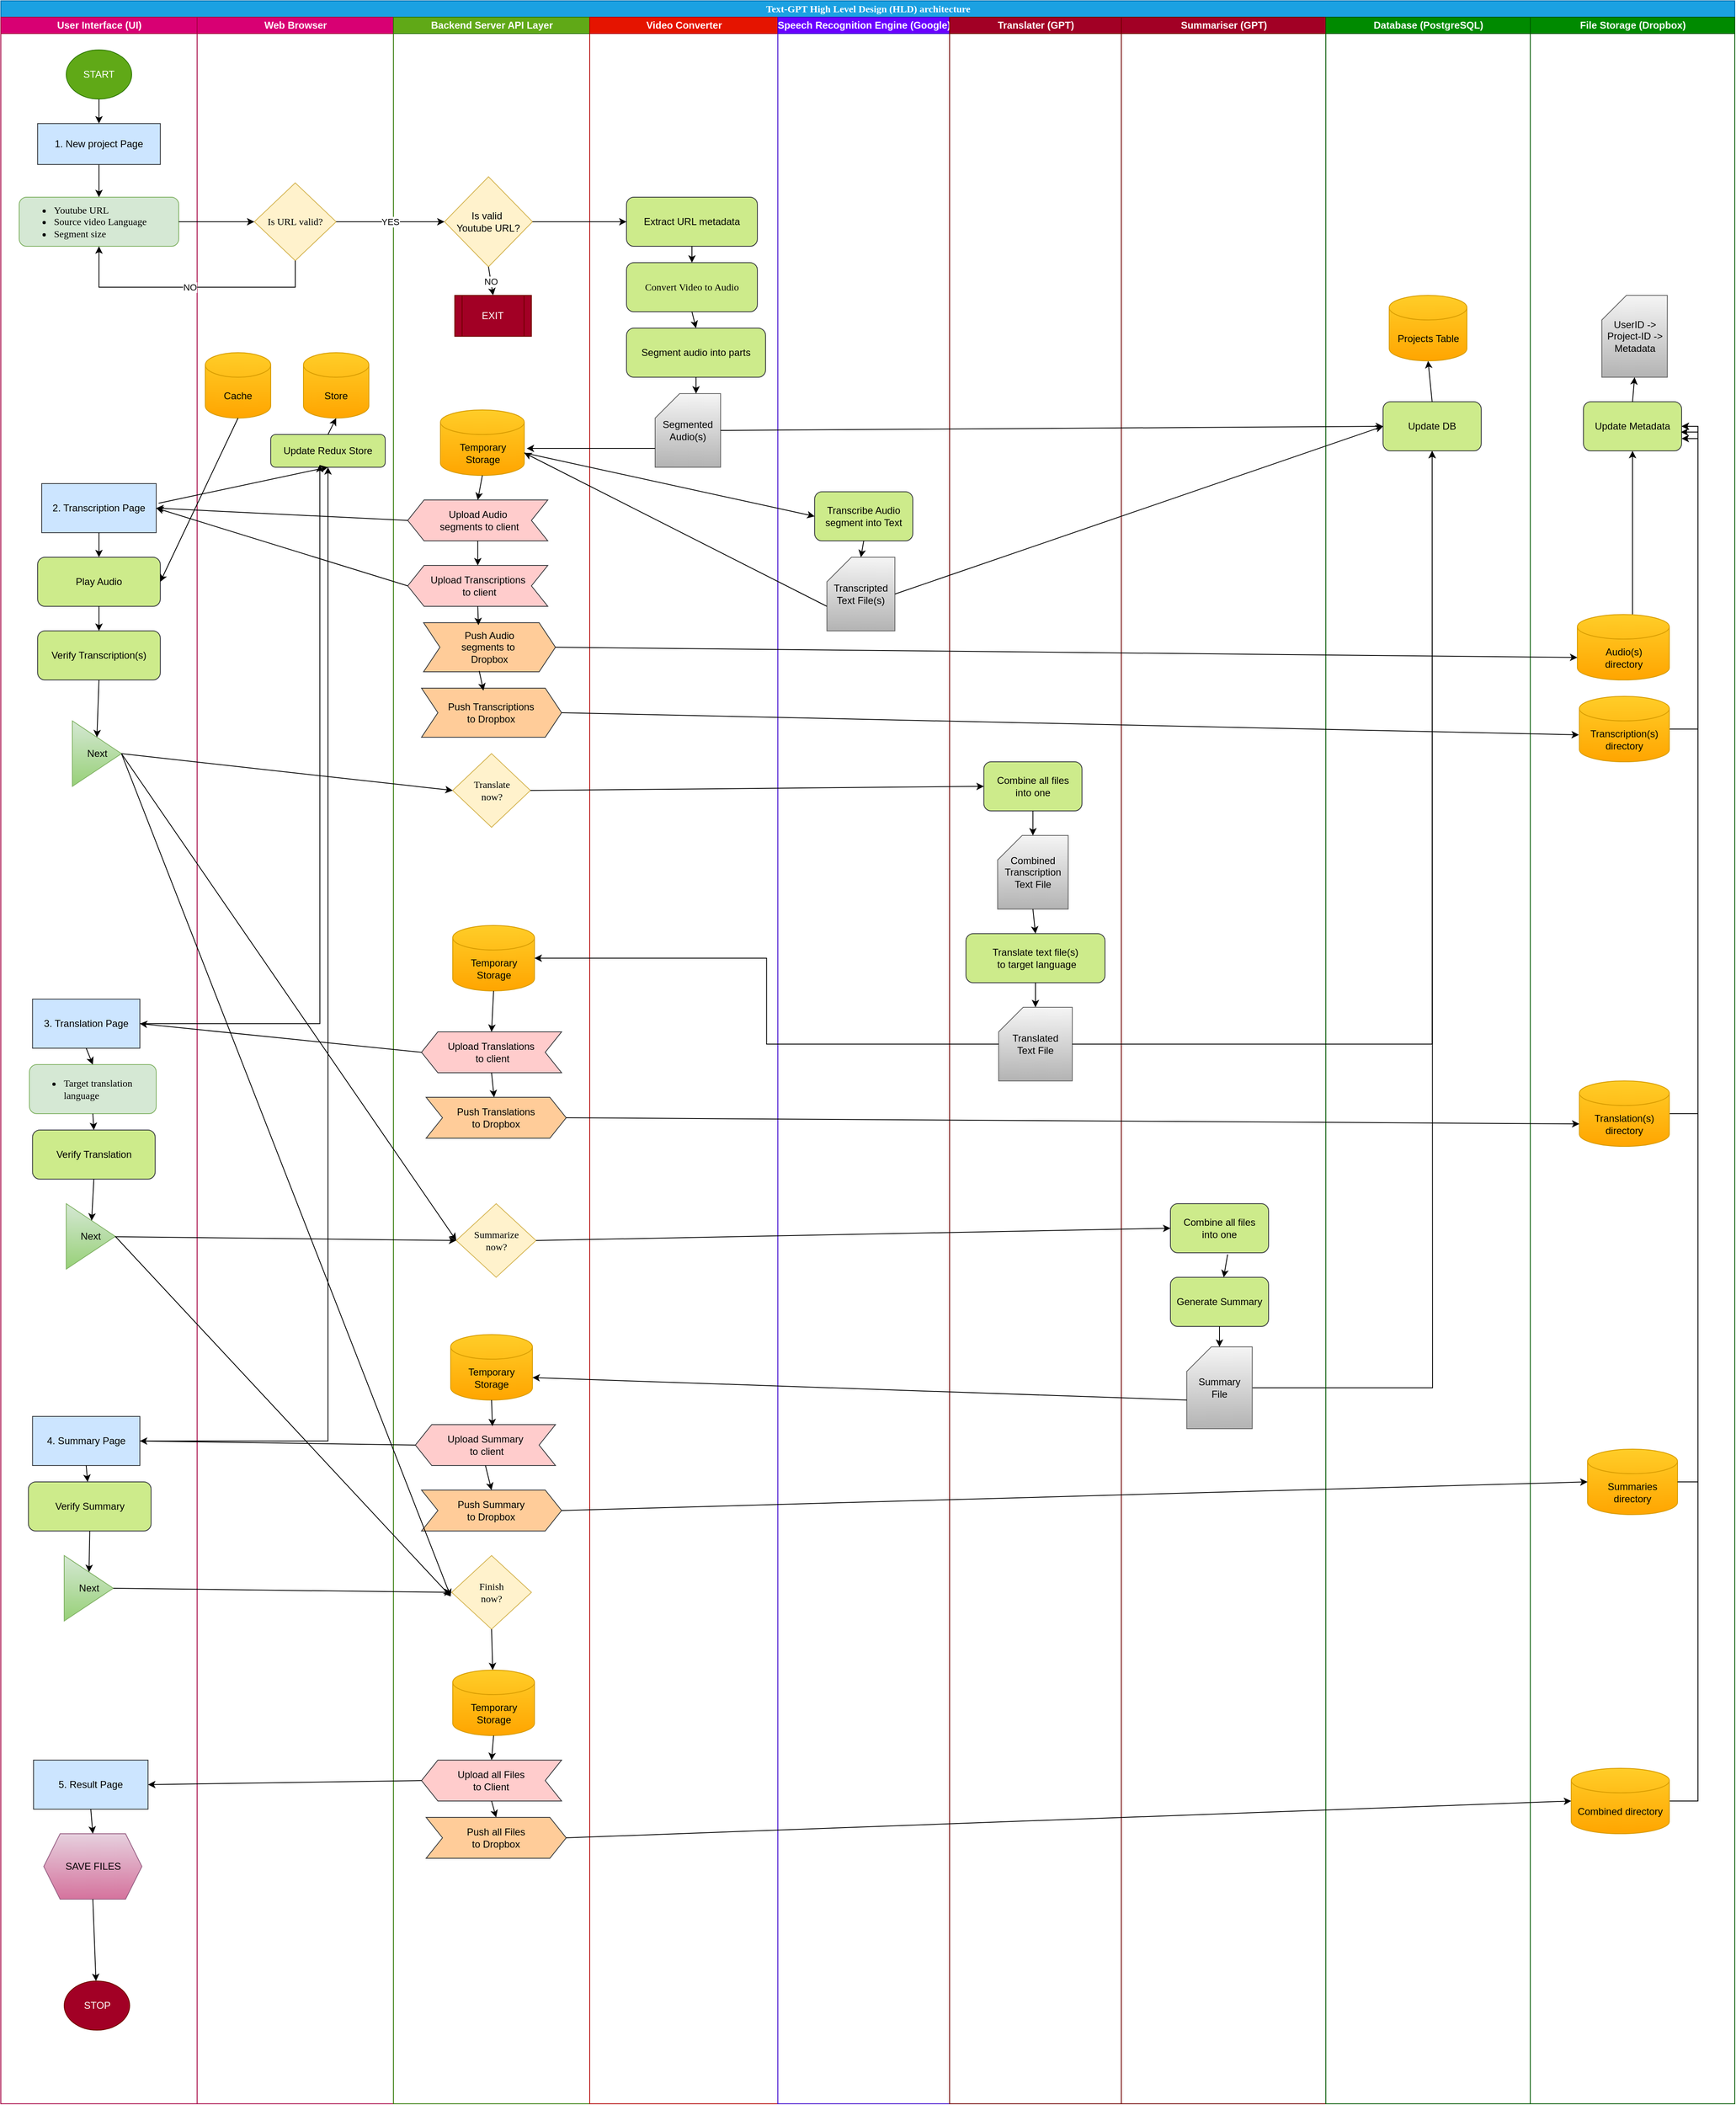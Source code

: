 <mxfile locked="true" version="24.7.13">
  <diagram name="Page-1" id="74e2e168-ea6b-b213-b513-2b3c1d86103e">
    <mxGraphModel dx="1426" dy="827" grid="1" gridSize="10" guides="1" tooltips="1" connect="1" arrows="1" fold="1" page="1" pageScale="1" pageWidth="1100" pageHeight="850" background="none" math="0" shadow="0">
      <root>
        <mxCell id="0" />
        <mxCell id="1" parent="0" />
        <mxCell id="77e6c97f196da883-1" value="&lt;font style=&quot;font-size: 12px;&quot;&gt;Text-GPT High Level Design (HLD) architecture&lt;/font&gt;" style="swimlane;html=1;childLayout=stackLayout;startSize=20;rounded=0;shadow=0;labelBackgroundColor=none;strokeWidth=1;fontFamily=Verdana;fontSize=8;align=center;fillColor=#1ba1e2;strokeColor=#006EAF;fontColor=#ffffff;" parent="1" vertex="1">
          <mxGeometry x="80" y="30" width="2120" height="2570" as="geometry" />
        </mxCell>
        <mxCell id="77e6c97f196da883-2" value="User Interface (UI)" style="swimlane;html=1;startSize=20;horizontal=1;fillColor=#d80073;strokeColor=#A50040;fontColor=#ffffff;" parent="77e6c97f196da883-1" vertex="1">
          <mxGeometry y="20" width="240" height="2550" as="geometry" />
        </mxCell>
        <mxCell id="77e6c97f196da883-8" value="&lt;span style=&quot;font-size: 12px;&quot;&gt;&lt;ul&gt;&lt;li&gt;Youtube URL&lt;br&gt;&lt;/li&gt;&lt;li&gt;Source video Language&lt;br&gt;&lt;/li&gt;&lt;li&gt;Segment size&lt;br&gt;&lt;/li&gt;&lt;/ul&gt;&lt;/span&gt;" style="rounded=1;whiteSpace=wrap;html=1;shadow=0;labelBackgroundColor=none;strokeWidth=1;fontFamily=Verdana;fontSize=14;align=left;fillColor=#d5e8d4;strokeColor=#82b366;" parent="77e6c97f196da883-2" vertex="1">
          <mxGeometry x="22.5" y="220" width="195" height="60" as="geometry" />
        </mxCell>
        <mxCell id="au-5CJNhv95WWCOJURfa-34" style="edgeStyle=orthogonalEdgeStyle;rounded=0;orthogonalLoop=1;jettySize=auto;html=1;entryX=0.5;entryY=0;entryDx=0;entryDy=0;" edge="1" parent="77e6c97f196da883-2" source="6zJ1nxUpefK5X0n5hMDf-39" target="6zJ1nxUpefK5X0n5hMDf-42">
          <mxGeometry relative="1" as="geometry" />
        </mxCell>
        <mxCell id="6zJ1nxUpefK5X0n5hMDf-39" value="START" style="ellipse;whiteSpace=wrap;html=1;fillColor=#60a917;strokeColor=#2D7600;fontColor=#ffffff;" parent="77e6c97f196da883-2" vertex="1">
          <mxGeometry x="80" y="40" width="80" height="60" as="geometry" />
        </mxCell>
        <mxCell id="au-5CJNhv95WWCOJURfa-35" style="edgeStyle=orthogonalEdgeStyle;rounded=0;orthogonalLoop=1;jettySize=auto;html=1;entryX=0.5;entryY=0;entryDx=0;entryDy=0;" edge="1" parent="77e6c97f196da883-2" source="6zJ1nxUpefK5X0n5hMDf-42" target="77e6c97f196da883-8">
          <mxGeometry relative="1" as="geometry" />
        </mxCell>
        <mxCell id="6zJ1nxUpefK5X0n5hMDf-42" value="1. New project Page" style="rounded=0;whiteSpace=wrap;html=1;fillColor=#cce5ff;strokeColor=#36393d;" parent="77e6c97f196da883-2" vertex="1">
          <mxGeometry x="45" y="130" width="150" height="50" as="geometry" />
        </mxCell>
        <mxCell id="6zJ1nxUpefK5X0n5hMDf-53" value="2. Transcription Page" style="rounded=0;whiteSpace=wrap;html=1;fillColor=#cce5ff;strokeColor=#36393d;" parent="77e6c97f196da883-2" vertex="1">
          <mxGeometry x="50" y="570" width="140" height="60" as="geometry" />
        </mxCell>
        <mxCell id="6zJ1nxUpefK5X0n5hMDf-54" value="Verify Transcription(s)" style="rounded=1;whiteSpace=wrap;html=1;fillColor=#cdeb8b;strokeColor=#36393d;" parent="77e6c97f196da883-2" vertex="1">
          <mxGeometry x="45" y="750" width="150" height="60" as="geometry" />
        </mxCell>
        <mxCell id="6zJ1nxUpefK5X0n5hMDf-55" value="Play Audio" style="rounded=1;whiteSpace=wrap;html=1;fillColor=#cdeb8b;strokeColor=#36393d;" parent="77e6c97f196da883-2" vertex="1">
          <mxGeometry x="45" y="660" width="150" height="60" as="geometry" />
        </mxCell>
        <mxCell id="6zJ1nxUpefK5X0n5hMDf-56" value="3. Translation Page" style="rounded=0;whiteSpace=wrap;html=1;fillColor=#cce5ff;strokeColor=#36393d;" parent="77e6c97f196da883-2" vertex="1">
          <mxGeometry x="38.75" y="1200" width="131.25" height="60" as="geometry" />
        </mxCell>
        <mxCell id="6zJ1nxUpefK5X0n5hMDf-60" value="&lt;span style=&quot;font-size: 12px;&quot;&gt;&lt;ul&gt;&lt;li&gt;Target translation language&lt;/li&gt;&lt;/ul&gt;&lt;/span&gt;" style="rounded=1;whiteSpace=wrap;html=1;shadow=0;labelBackgroundColor=none;strokeWidth=1;fontFamily=Verdana;fontSize=14;align=left;fillColor=#d5e8d4;strokeColor=#82b366;" parent="77e6c97f196da883-2" vertex="1">
          <mxGeometry x="35" y="1280" width="155" height="60" as="geometry" />
        </mxCell>
        <mxCell id="6zJ1nxUpefK5X0n5hMDf-59" value="Verify Translation" style="rounded=1;whiteSpace=wrap;html=1;fillColor=#cdeb8b;strokeColor=#36393d;" parent="77e6c97f196da883-2" vertex="1">
          <mxGeometry x="38.75" y="1360" width="150" height="60" as="geometry" />
        </mxCell>
        <mxCell id="6zJ1nxUpefK5X0n5hMDf-63" value="4. Summary Page" style="rounded=0;whiteSpace=wrap;html=1;fillColor=#cce5ff;strokeColor=#36393d;" parent="77e6c97f196da883-2" vertex="1">
          <mxGeometry x="38.75" y="1710" width="131.25" height="60" as="geometry" />
        </mxCell>
        <mxCell id="6zJ1nxUpefK5X0n5hMDf-64" value="Verify Summary" style="rounded=1;whiteSpace=wrap;html=1;fillColor=#cdeb8b;strokeColor=#36393d;" parent="77e6c97f196da883-2" vertex="1">
          <mxGeometry x="33.75" y="1790" width="150" height="60" as="geometry" />
        </mxCell>
        <mxCell id="6zJ1nxUpefK5X0n5hMDf-66" value="5. Result Page" style="rounded=0;whiteSpace=wrap;html=1;fillColor=#cce5ff;strokeColor=#36393d;" parent="77e6c97f196da883-2" vertex="1">
          <mxGeometry x="40" y="2130" width="140" height="60" as="geometry" />
        </mxCell>
        <mxCell id="6zJ1nxUpefK5X0n5hMDf-68" value="STOP" style="ellipse;whiteSpace=wrap;html=1;fillColor=#a20025;strokeColor=#6F0000;fontColor=#ffffff;" parent="77e6c97f196da883-2" vertex="1">
          <mxGeometry x="77.5" y="2400" width="80" height="60" as="geometry" />
        </mxCell>
        <mxCell id="au-5CJNhv95WWCOJURfa-1" value="Next" style="triangle;whiteSpace=wrap;html=1;fillColor=#d5e8d4;gradientColor=#97d077;strokeColor=#82b366;" vertex="1" parent="77e6c97f196da883-2">
          <mxGeometry x="87.5" y="860" width="60" height="80" as="geometry" />
        </mxCell>
        <mxCell id="au-5CJNhv95WWCOJURfa-3" value="Next" style="triangle;whiteSpace=wrap;html=1;fillColor=#d5e8d4;gradientColor=#97d077;strokeColor=#82b366;" vertex="1" parent="77e6c97f196da883-2">
          <mxGeometry x="80" y="1450" width="60" height="80" as="geometry" />
        </mxCell>
        <mxCell id="au-5CJNhv95WWCOJURfa-29" value="SAVE FILES" style="shape=hexagon;perimeter=hexagonPerimeter2;whiteSpace=wrap;html=1;fixedSize=1;fillColor=#e6d0de;gradientColor=#d5739d;strokeColor=#996185;" vertex="1" parent="77e6c97f196da883-2">
          <mxGeometry x="52.5" y="2220" width="120" height="80" as="geometry" />
        </mxCell>
        <mxCell id="au-5CJNhv95WWCOJURfa-60" value="" style="endArrow=classic;html=1;rounded=0;exitX=0.5;exitY=1;exitDx=0;exitDy=0;entryX=0.5;entryY=0;entryDx=0;entryDy=0;" edge="1" parent="77e6c97f196da883-2" source="6zJ1nxUpefK5X0n5hMDf-53" target="6zJ1nxUpefK5X0n5hMDf-55">
          <mxGeometry width="50" height="50" relative="1" as="geometry">
            <mxPoint x="630" y="910" as="sourcePoint" />
            <mxPoint x="680" y="860" as="targetPoint" />
          </mxGeometry>
        </mxCell>
        <mxCell id="au-5CJNhv95WWCOJURfa-61" value="" style="endArrow=classic;html=1;rounded=0;exitX=0.5;exitY=1;exitDx=0;exitDy=0;entryX=0.5;entryY=0;entryDx=0;entryDy=0;" edge="1" parent="77e6c97f196da883-2" source="6zJ1nxUpefK5X0n5hMDf-55" target="6zJ1nxUpefK5X0n5hMDf-54">
          <mxGeometry width="50" height="50" relative="1" as="geometry">
            <mxPoint x="630" y="910" as="sourcePoint" />
            <mxPoint x="680" y="860" as="targetPoint" />
          </mxGeometry>
        </mxCell>
        <mxCell id="au-5CJNhv95WWCOJURfa-62" value="" style="endArrow=classic;html=1;rounded=0;exitX=0.5;exitY=1;exitDx=0;exitDy=0;entryX=0.5;entryY=0;entryDx=0;entryDy=0;" edge="1" parent="77e6c97f196da883-2" source="6zJ1nxUpefK5X0n5hMDf-54" target="au-5CJNhv95WWCOJURfa-1">
          <mxGeometry width="50" height="50" relative="1" as="geometry">
            <mxPoint x="630" y="910" as="sourcePoint" />
            <mxPoint x="680" y="860" as="targetPoint" />
          </mxGeometry>
        </mxCell>
        <mxCell id="au-5CJNhv95WWCOJURfa-82" value="" style="endArrow=classic;html=1;rounded=0;exitX=0.5;exitY=1;exitDx=0;exitDy=0;entryX=0.5;entryY=0;entryDx=0;entryDy=0;" edge="1" parent="77e6c97f196da883-2" source="6zJ1nxUpefK5X0n5hMDf-56" target="6zJ1nxUpefK5X0n5hMDf-60">
          <mxGeometry width="50" height="50" relative="1" as="geometry">
            <mxPoint x="590" y="1430" as="sourcePoint" />
            <mxPoint x="640" y="1380" as="targetPoint" />
          </mxGeometry>
        </mxCell>
        <mxCell id="au-5CJNhv95WWCOJURfa-83" value="" style="endArrow=classic;html=1;rounded=0;exitX=0.5;exitY=1;exitDx=0;exitDy=0;entryX=0.5;entryY=0;entryDx=0;entryDy=0;" edge="1" parent="77e6c97f196da883-2" source="6zJ1nxUpefK5X0n5hMDf-60" target="6zJ1nxUpefK5X0n5hMDf-59">
          <mxGeometry width="50" height="50" relative="1" as="geometry">
            <mxPoint x="590" y="1430" as="sourcePoint" />
            <mxPoint x="640" y="1380" as="targetPoint" />
          </mxGeometry>
        </mxCell>
        <mxCell id="au-5CJNhv95WWCOJURfa-84" value="" style="endArrow=classic;html=1;rounded=0;exitX=0.5;exitY=1;exitDx=0;exitDy=0;" edge="1" parent="77e6c97f196da883-2" source="6zJ1nxUpefK5X0n5hMDf-59" target="au-5CJNhv95WWCOJURfa-3">
          <mxGeometry width="50" height="50" relative="1" as="geometry">
            <mxPoint x="590" y="1430" as="sourcePoint" />
            <mxPoint x="640" y="1380" as="targetPoint" />
          </mxGeometry>
        </mxCell>
        <mxCell id="au-5CJNhv95WWCOJURfa-95" value="" style="endArrow=classic;html=1;rounded=0;exitX=0.5;exitY=1;exitDx=0;exitDy=0;" edge="1" parent="77e6c97f196da883-2" source="6zJ1nxUpefK5X0n5hMDf-63" target="6zJ1nxUpefK5X0n5hMDf-64">
          <mxGeometry width="50" height="50" relative="1" as="geometry">
            <mxPoint x="710" y="1840" as="sourcePoint" />
            <mxPoint x="760" y="1790" as="targetPoint" />
          </mxGeometry>
        </mxCell>
        <mxCell id="au-5CJNhv95WWCOJURfa-98" value="Next" style="triangle;whiteSpace=wrap;html=1;fillColor=#d5e8d4;gradientColor=#97d077;strokeColor=#82b366;" vertex="1" parent="77e6c97f196da883-2">
          <mxGeometry x="77.5" y="1880" width="60" height="80" as="geometry" />
        </mxCell>
        <mxCell id="au-5CJNhv95WWCOJURfa-99" value="" style="endArrow=classic;html=1;rounded=0;exitX=0.5;exitY=1;exitDx=0;exitDy=0;" edge="1" parent="77e6c97f196da883-2" source="6zJ1nxUpefK5X0n5hMDf-64" target="au-5CJNhv95WWCOJURfa-98">
          <mxGeometry width="50" height="50" relative="1" as="geometry">
            <mxPoint x="710" y="1840" as="sourcePoint" />
            <mxPoint x="760" y="1790" as="targetPoint" />
          </mxGeometry>
        </mxCell>
        <mxCell id="au-5CJNhv95WWCOJURfa-105" value="" style="endArrow=classic;html=1;rounded=0;exitX=0.5;exitY=1;exitDx=0;exitDy=0;entryX=0.5;entryY=0;entryDx=0;entryDy=0;" edge="1" parent="77e6c97f196da883-2" source="6zJ1nxUpefK5X0n5hMDf-66" target="au-5CJNhv95WWCOJURfa-29">
          <mxGeometry width="50" height="50" relative="1" as="geometry">
            <mxPoint x="630" y="2150" as="sourcePoint" />
            <mxPoint x="680" y="2100" as="targetPoint" />
          </mxGeometry>
        </mxCell>
        <mxCell id="au-5CJNhv95WWCOJURfa-106" value="" style="endArrow=classic;html=1;rounded=0;exitX=0.5;exitY=1;exitDx=0;exitDy=0;" edge="1" parent="77e6c97f196da883-2" source="au-5CJNhv95WWCOJURfa-29" target="6zJ1nxUpefK5X0n5hMDf-68">
          <mxGeometry width="50" height="50" relative="1" as="geometry">
            <mxPoint x="630" y="2150" as="sourcePoint" />
            <mxPoint x="680" y="2100" as="targetPoint" />
          </mxGeometry>
        </mxCell>
        <mxCell id="6zJ1nxUpefK5X0n5hMDf-44" value="Web Browser" style="swimlane;html=1;startSize=20;horizontal=1;fillColor=#d80073;strokeColor=#A50040;fontColor=#ffffff;" parent="77e6c97f196da883-1" vertex="1">
          <mxGeometry x="240" y="20" width="240" height="2550" as="geometry" />
        </mxCell>
        <mxCell id="6zJ1nxUpefK5X0n5hMDf-50" value="Store" style="shape=cylinder3;whiteSpace=wrap;html=1;boundedLbl=1;backgroundOutline=1;size=15;fillColor=#ffcd28;gradientColor=#ffa500;strokeColor=#d79b00;" parent="6zJ1nxUpefK5X0n5hMDf-44" vertex="1">
          <mxGeometry x="130" y="410" width="80" height="80" as="geometry" />
        </mxCell>
        <mxCell id="6zJ1nxUpefK5X0n5hMDf-49" value="Cache" style="shape=cylinder3;whiteSpace=wrap;html=1;boundedLbl=1;backgroundOutline=1;size=15;fillColor=#ffcd28;gradientColor=#ffa500;strokeColor=#d79b00;" parent="6zJ1nxUpefK5X0n5hMDf-44" vertex="1">
          <mxGeometry x="10" y="410" width="80" height="80" as="geometry" />
        </mxCell>
        <mxCell id="6zJ1nxUpefK5X0n5hMDf-11" value="Is URL valid?" style="rhombus;whiteSpace=wrap;html=1;rounded=0;shadow=0;labelBackgroundColor=none;strokeWidth=1;fontFamily=Verdana;fontSize=12;align=center;fillColor=#fff2cc;strokeColor=#d6b656;" parent="6zJ1nxUpefK5X0n5hMDf-44" vertex="1">
          <mxGeometry x="70" y="202.5" width="100" height="95" as="geometry" />
        </mxCell>
        <mxCell id="au-5CJNhv95WWCOJURfa-20" value="Update Redux Store" style="rounded=1;whiteSpace=wrap;html=1;fillColor=#cdeb8b;strokeColor=#36393d;" vertex="1" parent="6zJ1nxUpefK5X0n5hMDf-44">
          <mxGeometry x="90" y="510" width="140" height="40" as="geometry" />
        </mxCell>
        <mxCell id="au-5CJNhv95WWCOJURfa-120" value="" style="endArrow=classic;html=1;rounded=0;exitX=0.5;exitY=0;exitDx=0;exitDy=0;entryX=0.5;entryY=1;entryDx=0;entryDy=0;entryPerimeter=0;" edge="1" parent="6zJ1nxUpefK5X0n5hMDf-44" source="au-5CJNhv95WWCOJURfa-20" target="6zJ1nxUpefK5X0n5hMDf-50">
          <mxGeometry width="50" height="50" relative="1" as="geometry">
            <mxPoint x="150" y="680" as="sourcePoint" />
            <mxPoint x="200" y="630" as="targetPoint" />
          </mxGeometry>
        </mxCell>
        <mxCell id="6zJ1nxUpefK5X0n5hMDf-61" value="Backend Server API Layer" style="swimlane;html=1;startSize=20;horizontal=1;fillColor=#60a917;strokeColor=#2D7600;fontColor=#ffffff;" parent="77e6c97f196da883-1" vertex="1">
          <mxGeometry x="480" y="20" width="240" height="2550" as="geometry" />
        </mxCell>
        <mxCell id="6zJ1nxUpefK5X0n5hMDf-23" value="Translate&lt;div&gt;now?&lt;/div&gt;" style="rhombus;whiteSpace=wrap;html=1;rounded=0;shadow=0;labelBackgroundColor=none;strokeWidth=1;fontFamily=Verdana;fontSize=12;align=center;fillColor=#fff2cc;strokeColor=#d6b656;" parent="6zJ1nxUpefK5X0n5hMDf-61" vertex="1">
          <mxGeometry x="72.5" y="900" width="95" height="90" as="geometry" />
        </mxCell>
        <mxCell id="6zJ1nxUpefK5X0n5hMDf-24" value="Summarize&lt;div&gt;now?&lt;/div&gt;" style="rhombus;whiteSpace=wrap;html=1;rounded=0;shadow=0;labelBackgroundColor=none;strokeWidth=1;fontFamily=Verdana;fontSize=12;align=center;fillColor=#fff2cc;strokeColor=#d6b656;" parent="6zJ1nxUpefK5X0n5hMDf-61" vertex="1">
          <mxGeometry x="76.88" y="1450" width="97.5" height="90" as="geometry" />
        </mxCell>
        <mxCell id="6zJ1nxUpefK5X0n5hMDf-25" value="Finish&lt;div&gt;now?&lt;/div&gt;" style="rhombus;whiteSpace=wrap;html=1;rounded=0;shadow=0;labelBackgroundColor=none;strokeWidth=1;fontFamily=Verdana;fontSize=12;align=center;fillColor=#fff2cc;strokeColor=#d6b656;" parent="6zJ1nxUpefK5X0n5hMDf-61" vertex="1">
          <mxGeometry x="71.25" y="1880" width="97.5" height="90" as="geometry" />
        </mxCell>
        <mxCell id="au-5CJNhv95WWCOJURfa-2" value="Upload Audio&lt;div&gt;&amp;nbsp;segments to client&lt;/div&gt;" style="shape=step;perimeter=stepPerimeter;whiteSpace=wrap;html=1;fixedSize=1;direction=west;fillColor=#ffcccc;strokeColor=#36393d;" vertex="1" parent="6zJ1nxUpefK5X0n5hMDf-61">
          <mxGeometry x="17.5" y="590" width="171.25" height="50" as="geometry" />
        </mxCell>
        <mxCell id="au-5CJNhv95WWCOJURfa-5" value="Upload Transcriptions&lt;div&gt;&amp;nbsp;to client&lt;/div&gt;" style="shape=step;perimeter=stepPerimeter;whiteSpace=wrap;html=1;fixedSize=1;direction=west;fillColor=#ffcccc;strokeColor=#36393d;" vertex="1" parent="6zJ1nxUpefK5X0n5hMDf-61">
          <mxGeometry x="17.5" y="670" width="171.25" height="50" as="geometry" />
        </mxCell>
        <mxCell id="au-5CJNhv95WWCOJURfa-6" value="Is valid&amp;nbsp;&lt;div&gt;Youtube URL?&lt;/div&gt;" style="rhombus;whiteSpace=wrap;html=1;fillColor=#fff2cc;strokeColor=#d6b656;" vertex="1" parent="6zJ1nxUpefK5X0n5hMDf-61">
          <mxGeometry x="62.49" y="195" width="107.51" height="110" as="geometry" />
        </mxCell>
        <mxCell id="au-5CJNhv95WWCOJURfa-7" value="Temporary&lt;div&gt;Storage&lt;/div&gt;" style="shape=cylinder3;whiteSpace=wrap;html=1;boundedLbl=1;backgroundOutline=1;size=15;fillColor=#ffcd28;gradientColor=#ffa500;strokeColor=#d79b00;" vertex="1" parent="6zJ1nxUpefK5X0n5hMDf-61">
          <mxGeometry x="57.5" y="480" width="102.5" height="80" as="geometry" />
        </mxCell>
        <mxCell id="au-5CJNhv95WWCOJURfa-9" value="Push Audio&lt;div&gt;segments to&amp;nbsp;&lt;/div&gt;&lt;div&gt;Dropbox&lt;/div&gt;" style="shape=step;perimeter=stepPerimeter;whiteSpace=wrap;html=1;fixedSize=1;fillColor=#ffcc99;strokeColor=#36393d;" vertex="1" parent="6zJ1nxUpefK5X0n5hMDf-61">
          <mxGeometry x="36.88" y="740" width="161.25" height="60" as="geometry" />
        </mxCell>
        <mxCell id="au-5CJNhv95WWCOJURfa-10" value="Push Transcriptions&lt;div&gt;to Dropbox&lt;/div&gt;" style="shape=step;perimeter=stepPerimeter;whiteSpace=wrap;html=1;fixedSize=1;fillColor=#ffcc99;strokeColor=#36393d;" vertex="1" parent="6zJ1nxUpefK5X0n5hMDf-61">
          <mxGeometry x="34.38" y="820" width="171.25" height="60" as="geometry" />
        </mxCell>
        <mxCell id="au-5CJNhv95WWCOJURfa-19" value="Temporary&lt;div&gt;Storage&lt;/div&gt;" style="shape=cylinder3;whiteSpace=wrap;html=1;boundedLbl=1;backgroundOutline=1;size=15;fillColor=#ffcd28;gradientColor=#ffa500;strokeColor=#d79b00;" vertex="1" parent="6zJ1nxUpefK5X0n5hMDf-61">
          <mxGeometry x="72.5" y="1110" width="99.99" height="80" as="geometry" />
        </mxCell>
        <mxCell id="au-5CJNhv95WWCOJURfa-21" value="Upload Translations&lt;div&gt;&amp;nbsp;to client&lt;/div&gt;" style="shape=step;perimeter=stepPerimeter;whiteSpace=wrap;html=1;fixedSize=1;direction=west;fillColor=#ffcccc;strokeColor=#36393d;" vertex="1" parent="6zJ1nxUpefK5X0n5hMDf-61">
          <mxGeometry x="34.37" y="1240" width="171.25" height="50" as="geometry" />
        </mxCell>
        <mxCell id="au-5CJNhv95WWCOJURfa-22" value="Push Translations&lt;div&gt;to Dropbox&lt;/div&gt;" style="shape=step;perimeter=stepPerimeter;whiteSpace=wrap;html=1;fixedSize=1;fillColor=#ffcc99;strokeColor=#36393d;" vertex="1" parent="6zJ1nxUpefK5X0n5hMDf-61">
          <mxGeometry x="40" y="1320" width="171.25" height="50" as="geometry" />
        </mxCell>
        <mxCell id="au-5CJNhv95WWCOJURfa-23" value="Upload Summary&lt;div&gt;&amp;nbsp;to client&lt;/div&gt;" style="shape=step;perimeter=stepPerimeter;whiteSpace=wrap;html=1;fixedSize=1;direction=west;fillColor=#ffcccc;strokeColor=#36393d;" vertex="1" parent="6zJ1nxUpefK5X0n5hMDf-61">
          <mxGeometry x="26.88" y="1720" width="171.25" height="50" as="geometry" />
        </mxCell>
        <mxCell id="au-5CJNhv95WWCOJURfa-24" value="Push Summary&lt;div&gt;to Dropbox&lt;/div&gt;" style="shape=step;perimeter=stepPerimeter;whiteSpace=wrap;html=1;fixedSize=1;fillColor=#ffcc99;strokeColor=#36393d;" vertex="1" parent="6zJ1nxUpefK5X0n5hMDf-61">
          <mxGeometry x="34.37" y="1800" width="171.25" height="50" as="geometry" />
        </mxCell>
        <mxCell id="au-5CJNhv95WWCOJURfa-25" value="Temporary&lt;div&gt;Storage&lt;/div&gt;" style="shape=cylinder3;whiteSpace=wrap;html=1;boundedLbl=1;backgroundOutline=1;size=15;fillColor=#ffcd28;gradientColor=#ffa500;strokeColor=#d79b00;" vertex="1" parent="6zJ1nxUpefK5X0n5hMDf-61">
          <mxGeometry x="70.01" y="1610" width="99.99" height="80" as="geometry" />
        </mxCell>
        <mxCell id="au-5CJNhv95WWCOJURfa-26" value="Temporary&lt;div&gt;Storage&lt;/div&gt;" style="shape=cylinder3;whiteSpace=wrap;html=1;boundedLbl=1;backgroundOutline=1;size=15;fillColor=#ffcd28;gradientColor=#ffa500;strokeColor=#d79b00;" vertex="1" parent="6zJ1nxUpefK5X0n5hMDf-61">
          <mxGeometry x="72.5" y="2020" width="99.99" height="80" as="geometry" />
        </mxCell>
        <mxCell id="au-5CJNhv95WWCOJURfa-27" value="Upload all Files&lt;div&gt;to Client&lt;/div&gt;" style="shape=step;perimeter=stepPerimeter;whiteSpace=wrap;html=1;fixedSize=1;direction=west;fillColor=#ffcccc;strokeColor=#36393d;" vertex="1" parent="6zJ1nxUpefK5X0n5hMDf-61">
          <mxGeometry x="34.37" y="2130" width="171.25" height="50" as="geometry" />
        </mxCell>
        <mxCell id="au-5CJNhv95WWCOJURfa-28" value="Push all Files&lt;div&gt;to Dropbox&lt;/div&gt;" style="shape=step;perimeter=stepPerimeter;whiteSpace=wrap;html=1;fixedSize=1;fillColor=#ffcc99;strokeColor=#36393d;" vertex="1" parent="6zJ1nxUpefK5X0n5hMDf-61">
          <mxGeometry x="40.01" y="2200" width="171.25" height="50" as="geometry" />
        </mxCell>
        <mxCell id="au-5CJNhv95WWCOJURfa-56" value="" style="endArrow=classic;html=1;rounded=0;entryX=0.5;entryY=1;entryDx=0;entryDy=0;exitX=0.5;exitY=1;exitDx=0;exitDy=0;exitPerimeter=0;" edge="1" parent="6zJ1nxUpefK5X0n5hMDf-61" source="au-5CJNhv95WWCOJURfa-7" target="au-5CJNhv95WWCOJURfa-2">
          <mxGeometry width="50" height="50" relative="1" as="geometry">
            <mxPoint x="150" y="660" as="sourcePoint" />
            <mxPoint x="200" y="610" as="targetPoint" />
          </mxGeometry>
        </mxCell>
        <mxCell id="au-5CJNhv95WWCOJURfa-57" value="" style="endArrow=classic;html=1;rounded=0;exitX=0.5;exitY=0;exitDx=0;exitDy=0;entryX=0.5;entryY=1;entryDx=0;entryDy=0;" edge="1" parent="6zJ1nxUpefK5X0n5hMDf-61" source="au-5CJNhv95WWCOJURfa-2" target="au-5CJNhv95WWCOJURfa-5">
          <mxGeometry width="50" height="50" relative="1" as="geometry">
            <mxPoint x="150" y="820" as="sourcePoint" />
            <mxPoint x="200" y="770" as="targetPoint" />
          </mxGeometry>
        </mxCell>
        <mxCell id="au-5CJNhv95WWCOJURfa-58" value="" style="endArrow=classic;html=1;rounded=0;exitX=0.5;exitY=0;exitDx=0;exitDy=0;entryX=0.416;entryY=0.05;entryDx=0;entryDy=0;entryPerimeter=0;" edge="1" parent="6zJ1nxUpefK5X0n5hMDf-61" source="au-5CJNhv95WWCOJURfa-5" target="au-5CJNhv95WWCOJURfa-9">
          <mxGeometry width="50" height="50" relative="1" as="geometry">
            <mxPoint x="150" y="820" as="sourcePoint" />
            <mxPoint x="200" y="770" as="targetPoint" />
          </mxGeometry>
        </mxCell>
        <mxCell id="au-5CJNhv95WWCOJURfa-59" value="" style="endArrow=classic;html=1;rounded=0;exitX=0.422;exitY=0.983;exitDx=0;exitDy=0;exitPerimeter=0;entryX=0.442;entryY=0.05;entryDx=0;entryDy=0;entryPerimeter=0;" edge="1" parent="6zJ1nxUpefK5X0n5hMDf-61" source="au-5CJNhv95WWCOJURfa-9" target="au-5CJNhv95WWCOJURfa-10">
          <mxGeometry width="50" height="50" relative="1" as="geometry">
            <mxPoint x="150" y="930" as="sourcePoint" />
            <mxPoint x="200" y="880" as="targetPoint" />
          </mxGeometry>
        </mxCell>
        <mxCell id="au-5CJNhv95WWCOJURfa-78" value="" style="endArrow=classic;html=1;rounded=0;exitX=0.5;exitY=1;exitDx=0;exitDy=0;exitPerimeter=0;entryX=0.5;entryY=1;entryDx=0;entryDy=0;" edge="1" parent="6zJ1nxUpefK5X0n5hMDf-61" source="au-5CJNhv95WWCOJURfa-19" target="au-5CJNhv95WWCOJURfa-21">
          <mxGeometry width="50" height="50" relative="1" as="geometry">
            <mxPoint x="510" y="1370" as="sourcePoint" />
            <mxPoint x="560" y="1320" as="targetPoint" />
          </mxGeometry>
        </mxCell>
        <mxCell id="au-5CJNhv95WWCOJURfa-79" value="" style="endArrow=classic;html=1;rounded=0;exitX=0.5;exitY=0;exitDx=0;exitDy=0;" edge="1" parent="6zJ1nxUpefK5X0n5hMDf-61" source="au-5CJNhv95WWCOJURfa-21" target="au-5CJNhv95WWCOJURfa-22">
          <mxGeometry width="50" height="50" relative="1" as="geometry">
            <mxPoint x="510" y="1370" as="sourcePoint" />
            <mxPoint x="560" y="1320" as="targetPoint" />
          </mxGeometry>
        </mxCell>
        <mxCell id="au-5CJNhv95WWCOJURfa-92" value="" style="endArrow=classic;html=1;rounded=0;exitX=0.5;exitY=1;exitDx=0;exitDy=0;exitPerimeter=0;entryX=0.45;entryY=0.96;entryDx=0;entryDy=0;entryPerimeter=0;" edge="1" parent="6zJ1nxUpefK5X0n5hMDf-61" source="au-5CJNhv95WWCOJURfa-25" target="au-5CJNhv95WWCOJURfa-23">
          <mxGeometry width="50" height="50" relative="1" as="geometry">
            <mxPoint x="390" y="1680" as="sourcePoint" />
            <mxPoint x="440" y="1630" as="targetPoint" />
          </mxGeometry>
        </mxCell>
        <mxCell id="au-5CJNhv95WWCOJURfa-93" value="" style="endArrow=classic;html=1;rounded=0;exitX=0.5;exitY=0;exitDx=0;exitDy=0;entryX=0.5;entryY=0;entryDx=0;entryDy=0;" edge="1" parent="6zJ1nxUpefK5X0n5hMDf-61" source="au-5CJNhv95WWCOJURfa-23" target="au-5CJNhv95WWCOJURfa-24">
          <mxGeometry width="50" height="50" relative="1" as="geometry">
            <mxPoint x="390" y="1680" as="sourcePoint" />
            <mxPoint x="440" y="1630" as="targetPoint" />
          </mxGeometry>
        </mxCell>
        <mxCell id="au-5CJNhv95WWCOJURfa-101" value="" style="endArrow=classic;html=1;rounded=0;exitX=0.5;exitY=1;exitDx=0;exitDy=0;" edge="1" parent="6zJ1nxUpefK5X0n5hMDf-61" source="6zJ1nxUpefK5X0n5hMDf-25" target="au-5CJNhv95WWCOJURfa-26">
          <mxGeometry width="50" height="50" relative="1" as="geometry">
            <mxPoint x="150" y="2150" as="sourcePoint" />
            <mxPoint x="200" y="2100" as="targetPoint" />
          </mxGeometry>
        </mxCell>
        <mxCell id="au-5CJNhv95WWCOJURfa-102" value="" style="endArrow=classic;html=1;rounded=0;exitX=0.5;exitY=1;exitDx=0;exitDy=0;exitPerimeter=0;entryX=0.5;entryY=1;entryDx=0;entryDy=0;" edge="1" parent="6zJ1nxUpefK5X0n5hMDf-61" source="au-5CJNhv95WWCOJURfa-26" target="au-5CJNhv95WWCOJURfa-27">
          <mxGeometry width="50" height="50" relative="1" as="geometry">
            <mxPoint x="150" y="2150" as="sourcePoint" />
            <mxPoint x="200" y="2100" as="targetPoint" />
          </mxGeometry>
        </mxCell>
        <mxCell id="au-5CJNhv95WWCOJURfa-103" value="" style="endArrow=classic;html=1;rounded=0;exitX=0.5;exitY=0;exitDx=0;exitDy=0;entryX=0.5;entryY=0;entryDx=0;entryDy=0;" edge="1" parent="6zJ1nxUpefK5X0n5hMDf-61" source="au-5CJNhv95WWCOJURfa-27" target="au-5CJNhv95WWCOJURfa-28">
          <mxGeometry width="50" height="50" relative="1" as="geometry">
            <mxPoint x="150" y="2150" as="sourcePoint" />
            <mxPoint x="200" y="2100" as="targetPoint" />
          </mxGeometry>
        </mxCell>
        <mxCell id="au-5CJNhv95WWCOJURfa-124" value="EXIT" style="shape=process;whiteSpace=wrap;html=1;backgroundOutline=1;fillColor=#a20025;strokeColor=#6F0000;fontColor=#ffffff;" vertex="1" parent="6zJ1nxUpefK5X0n5hMDf-61">
          <mxGeometry x="74.99" y="340" width="93.76" height="50" as="geometry" />
        </mxCell>
        <mxCell id="au-5CJNhv95WWCOJURfa-126" value="" style="endArrow=classic;html=1;rounded=0;exitX=0.5;exitY=1;exitDx=0;exitDy=0;entryX=0.5;entryY=0;entryDx=0;entryDy=0;" edge="1" parent="6zJ1nxUpefK5X0n5hMDf-61" source="au-5CJNhv95WWCOJURfa-6" target="au-5CJNhv95WWCOJURfa-124">
          <mxGeometry relative="1" as="geometry">
            <mxPoint x="130" y="310" as="sourcePoint" />
            <mxPoint x="230" y="310" as="targetPoint" />
          </mxGeometry>
        </mxCell>
        <mxCell id="au-5CJNhv95WWCOJURfa-127" value="NO" style="edgeLabel;resizable=0;html=1;;align=center;verticalAlign=middle;" connectable="0" vertex="1" parent="au-5CJNhv95WWCOJURfa-126">
          <mxGeometry relative="1" as="geometry" />
        </mxCell>
        <mxCell id="77e6c97f196da883-4" value="Video Converter" style="swimlane;html=1;startSize=20;fillColor=#e51400;strokeColor=#B20000;fontColor=#ffffff;" parent="77e6c97f196da883-1" vertex="1">
          <mxGeometry x="720" y="20" width="230" height="2550" as="geometry" />
        </mxCell>
        <mxCell id="77e6c97f196da883-12" value="Convert Video to Audio" style="rounded=1;whiteSpace=wrap;html=1;shadow=0;labelBackgroundColor=none;strokeWidth=1;fontFamily=Verdana;fontSize=12;align=center;fillColor=#cdeb8b;strokeColor=#36393d;" parent="77e6c97f196da883-4" vertex="1">
          <mxGeometry x="45" y="300" width="160" height="60" as="geometry" />
        </mxCell>
        <mxCell id="6zJ1nxUpefK5X0n5hMDf-18" value="Extract URL metadata" style="rounded=1;whiteSpace=wrap;html=1;fillColor=#cdeb8b;strokeColor=#36393d;" parent="77e6c97f196da883-4" vertex="1">
          <mxGeometry x="45" y="220" width="160" height="60" as="geometry" />
        </mxCell>
        <mxCell id="6zJ1nxUpefK5X0n5hMDf-19" value="Segment audio into parts" style="rounded=1;whiteSpace=wrap;html=1;fillColor=#cdeb8b;strokeColor=#36393d;" parent="77e6c97f196da883-4" vertex="1">
          <mxGeometry x="45" y="380" width="170" height="60" as="geometry" />
        </mxCell>
        <mxCell id="6zJ1nxUpefK5X0n5hMDf-26" value="Segmented&lt;div&gt;Audio(s)&lt;/div&gt;" style="shape=card;whiteSpace=wrap;html=1;fillColor=#f5f5f5;gradientColor=#b3b3b3;strokeColor=#666666;" parent="77e6c97f196da883-4" vertex="1">
          <mxGeometry x="80" y="460" width="80" height="90" as="geometry" />
        </mxCell>
        <mxCell id="au-5CJNhv95WWCOJURfa-50" value="" style="endArrow=classic;html=1;rounded=0;exitX=0.5;exitY=1;exitDx=0;exitDy=0;entryX=0.5;entryY=0;entryDx=0;entryDy=0;" edge="1" parent="77e6c97f196da883-4" source="6zJ1nxUpefK5X0n5hMDf-18" target="77e6c97f196da883-12">
          <mxGeometry width="50" height="50" relative="1" as="geometry">
            <mxPoint x="-90" y="340" as="sourcePoint" />
            <mxPoint x="-40" y="290" as="targetPoint" />
          </mxGeometry>
        </mxCell>
        <mxCell id="au-5CJNhv95WWCOJURfa-51" value="" style="endArrow=classic;html=1;rounded=0;exitX=0.5;exitY=1;exitDx=0;exitDy=0;entryX=0.5;entryY=0;entryDx=0;entryDy=0;" edge="1" parent="77e6c97f196da883-4" source="77e6c97f196da883-12" target="6zJ1nxUpefK5X0n5hMDf-19">
          <mxGeometry width="50" height="50" relative="1" as="geometry">
            <mxPoint x="-90" y="340" as="sourcePoint" />
            <mxPoint x="-40" y="290" as="targetPoint" />
          </mxGeometry>
        </mxCell>
        <mxCell id="au-5CJNhv95WWCOJURfa-52" value="" style="endArrow=classic;html=1;rounded=0;exitX=0.5;exitY=1;exitDx=0;exitDy=0;entryX=0;entryY=0;entryDx=50;entryDy=0;entryPerimeter=0;" edge="1" parent="77e6c97f196da883-4" source="6zJ1nxUpefK5X0n5hMDf-19" target="6zJ1nxUpefK5X0n5hMDf-26">
          <mxGeometry width="50" height="50" relative="1" as="geometry">
            <mxPoint x="-90" y="400" as="sourcePoint" />
            <mxPoint x="-40" y="350" as="targetPoint" />
          </mxGeometry>
        </mxCell>
        <mxCell id="77e6c97f196da883-5" value="Speech Recognition Engine (Google)" style="swimlane;html=1;startSize=20;fillColor=#6a00ff;fontColor=#ffffff;strokeColor=#3700CC;" parent="77e6c97f196da883-1" vertex="1">
          <mxGeometry x="950" y="20" width="210" height="2550" as="geometry" />
        </mxCell>
        <mxCell id="6zJ1nxUpefK5X0n5hMDf-20" value="Transcribe Audio segment into Text" style="rounded=1;whiteSpace=wrap;html=1;fillColor=#cdeb8b;strokeColor=#36393d;" parent="77e6c97f196da883-5" vertex="1">
          <mxGeometry x="45" y="580" width="120" height="60" as="geometry" />
        </mxCell>
        <mxCell id="6zJ1nxUpefK5X0n5hMDf-27" value="Transcripted&lt;div&gt;Text File(s)&lt;/div&gt;" style="shape=card;whiteSpace=wrap;html=1;fillColor=#f5f5f5;gradientColor=#b3b3b3;strokeColor=#666666;" parent="77e6c97f196da883-5" vertex="1">
          <mxGeometry x="60" y="660" width="83.12" height="90" as="geometry" />
        </mxCell>
        <mxCell id="au-5CJNhv95WWCOJURfa-66" value="" style="endArrow=classic;html=1;rounded=0;exitX=0.5;exitY=1;exitDx=0;exitDy=0;entryX=0.5;entryY=0;entryDx=0;entryDy=0;entryPerimeter=0;" edge="1" parent="77e6c97f196da883-5" source="6zJ1nxUpefK5X0n5hMDf-20" target="6zJ1nxUpefK5X0n5hMDf-27">
          <mxGeometry width="50" height="50" relative="1" as="geometry">
            <mxPoint y="710" as="sourcePoint" />
            <mxPoint x="50" y="660" as="targetPoint" />
          </mxGeometry>
        </mxCell>
        <mxCell id="77e6c97f196da883-6" value="Translater (GPT)" style="swimlane;html=1;startSize=20;fillColor=#a20025;fontColor=#ffffff;strokeColor=#6F0000;" parent="77e6c97f196da883-1" vertex="1">
          <mxGeometry x="1160" y="20" width="210" height="2550" as="geometry" />
        </mxCell>
        <mxCell id="6zJ1nxUpefK5X0n5hMDf-28" value="Translate text file(s)&lt;div&gt;&amp;nbsp;to target language&lt;/div&gt;" style="rounded=1;whiteSpace=wrap;html=1;fillColor=#cdeb8b;strokeColor=#36393d;" parent="77e6c97f196da883-6" vertex="1">
          <mxGeometry x="20" y="1120" width="170" height="60" as="geometry" />
        </mxCell>
        <mxCell id="6zJ1nxUpefK5X0n5hMDf-29" value="Translated&lt;div&gt;Text File&lt;/div&gt;" style="shape=card;whiteSpace=wrap;html=1;fillColor=#f5f5f5;gradientColor=#b3b3b3;strokeColor=#666666;" parent="77e6c97f196da883-6" vertex="1">
          <mxGeometry x="60" y="1210" width="90" height="90" as="geometry" />
        </mxCell>
        <mxCell id="6zJ1nxUpefK5X0n5hMDf-57" value="Combine all files&lt;div&gt;into one&lt;/div&gt;" style="rounded=1;whiteSpace=wrap;html=1;fillColor=#cdeb8b;strokeColor=#36393d;" parent="77e6c97f196da883-6" vertex="1">
          <mxGeometry x="41.87" y="910" width="120" height="60" as="geometry" />
        </mxCell>
        <mxCell id="6zJ1nxUpefK5X0n5hMDf-58" value="&lt;div&gt;Combined&lt;/div&gt;&lt;div&gt;Transcription&lt;/div&gt;&lt;div&gt;Text File&lt;/div&gt;" style="shape=card;whiteSpace=wrap;html=1;fillColor=#f5f5f5;gradientColor=#b3b3b3;strokeColor=#666666;" parent="77e6c97f196da883-6" vertex="1">
          <mxGeometry x="58.75" y="1000" width="86.25" height="90" as="geometry" />
        </mxCell>
        <mxCell id="au-5CJNhv95WWCOJURfa-74" value="" style="endArrow=classic;html=1;rounded=0;exitX=0.5;exitY=1;exitDx=0;exitDy=0;entryX=0.5;entryY=0;entryDx=0;entryDy=0;entryPerimeter=0;" edge="1" parent="77e6c97f196da883-6" source="6zJ1nxUpefK5X0n5hMDf-57" target="6zJ1nxUpefK5X0n5hMDf-58">
          <mxGeometry width="50" height="50" relative="1" as="geometry">
            <mxPoint x="-170" y="980" as="sourcePoint" />
            <mxPoint x="-120" y="930" as="targetPoint" />
          </mxGeometry>
        </mxCell>
        <mxCell id="au-5CJNhv95WWCOJURfa-75" value="" style="endArrow=classic;html=1;rounded=0;exitX=0.5;exitY=1;exitDx=0;exitDy=0;exitPerimeter=0;entryX=0.5;entryY=0;entryDx=0;entryDy=0;" edge="1" parent="77e6c97f196da883-6" source="6zJ1nxUpefK5X0n5hMDf-58" target="6zJ1nxUpefK5X0n5hMDf-28">
          <mxGeometry width="50" height="50" relative="1" as="geometry">
            <mxPoint x="-170" y="980" as="sourcePoint" />
            <mxPoint x="-120" y="930" as="targetPoint" />
          </mxGeometry>
        </mxCell>
        <mxCell id="au-5CJNhv95WWCOJURfa-76" value="" style="endArrow=classic;html=1;rounded=0;exitX=0.5;exitY=1;exitDx=0;exitDy=0;entryX=0.5;entryY=0;entryDx=0;entryDy=0;entryPerimeter=0;" edge="1" parent="77e6c97f196da883-6" source="6zJ1nxUpefK5X0n5hMDf-28" target="6zJ1nxUpefK5X0n5hMDf-29">
          <mxGeometry width="50" height="50" relative="1" as="geometry">
            <mxPoint x="-170" y="1290" as="sourcePoint" />
            <mxPoint x="-120" y="1240" as="targetPoint" />
          </mxGeometry>
        </mxCell>
        <mxCell id="77e6c97f196da883-7" value="Summariser (GPT)" style="swimlane;html=1;startSize=20;fillColor=#a20025;fontColor=#ffffff;strokeColor=#6F0000;" parent="77e6c97f196da883-1" vertex="1">
          <mxGeometry x="1370" y="20" width="250" height="2550" as="geometry" />
        </mxCell>
        <mxCell id="6zJ1nxUpefK5X0n5hMDf-32" value="Combine all files&lt;div&gt;into one&lt;/div&gt;" style="rounded=1;whiteSpace=wrap;html=1;fillColor=#cdeb8b;strokeColor=#36393d;" parent="77e6c97f196da883-7" vertex="1">
          <mxGeometry x="60" y="1450" width="120" height="60" as="geometry" />
        </mxCell>
        <mxCell id="6zJ1nxUpefK5X0n5hMDf-33" value="Generate Summary" style="rounded=1;whiteSpace=wrap;html=1;fillColor=#cdeb8b;strokeColor=#36393d;" parent="77e6c97f196da883-7" vertex="1">
          <mxGeometry x="60" y="1540" width="120" height="60" as="geometry" />
        </mxCell>
        <mxCell id="au-5CJNhv95WWCOJURfa-90" style="edgeStyle=orthogonalEdgeStyle;rounded=0;orthogonalLoop=1;jettySize=auto;html=1;" edge="1" parent="77e6c97f196da883-7" source="6zJ1nxUpefK5X0n5hMDf-34">
          <mxGeometry relative="1" as="geometry">
            <mxPoint x="380" y="530" as="targetPoint" />
          </mxGeometry>
        </mxCell>
        <mxCell id="6zJ1nxUpefK5X0n5hMDf-34" value="Summary&lt;div&gt;File&lt;/div&gt;" style="shape=card;whiteSpace=wrap;html=1;fillColor=#f5f5f5;gradientColor=#b3b3b3;strokeColor=#666666;" parent="77e6c97f196da883-7" vertex="1">
          <mxGeometry x="80" y="1625" width="80" height="100" as="geometry" />
        </mxCell>
        <mxCell id="au-5CJNhv95WWCOJURfa-88" value="" style="endArrow=classic;html=1;rounded=0;exitX=0.583;exitY=1.033;exitDx=0;exitDy=0;exitPerimeter=0;" edge="1" parent="77e6c97f196da883-7" source="6zJ1nxUpefK5X0n5hMDf-32" target="6zJ1nxUpefK5X0n5hMDf-33">
          <mxGeometry width="50" height="50" relative="1" as="geometry">
            <mxPoint x="-180" y="1560" as="sourcePoint" />
            <mxPoint x="-130" y="1510" as="targetPoint" />
          </mxGeometry>
        </mxCell>
        <mxCell id="au-5CJNhv95WWCOJURfa-89" value="" style="endArrow=classic;html=1;rounded=0;exitX=0.5;exitY=1;exitDx=0;exitDy=0;entryX=0.5;entryY=0;entryDx=0;entryDy=0;entryPerimeter=0;" edge="1" parent="77e6c97f196da883-7" source="6zJ1nxUpefK5X0n5hMDf-33" target="6zJ1nxUpefK5X0n5hMDf-34">
          <mxGeometry width="50" height="50" relative="1" as="geometry">
            <mxPoint x="-180" y="1560" as="sourcePoint" />
            <mxPoint x="-130" y="1510" as="targetPoint" />
          </mxGeometry>
        </mxCell>
        <mxCell id="6zJ1nxUpefK5X0n5hMDf-51" value="Database (PostgreSQL)" style="swimlane;html=1;startSize=20;fillColor=#008a00;fontColor=#ffffff;strokeColor=#005700;" parent="77e6c97f196da883-1" vertex="1">
          <mxGeometry x="1620" y="20" width="250" height="2550" as="geometry" />
        </mxCell>
        <mxCell id="au-5CJNhv95WWCOJURfa-11" value="Projects Table" style="shape=cylinder3;whiteSpace=wrap;html=1;boundedLbl=1;backgroundOutline=1;size=15;fillColor=#ffcd28;gradientColor=#ffa500;strokeColor=#d79b00;" vertex="1" parent="6zJ1nxUpefK5X0n5hMDf-51">
          <mxGeometry x="77.5" y="340" width="95" height="80" as="geometry" />
        </mxCell>
        <mxCell id="au-5CJNhv95WWCOJURfa-18" value="Update DB" style="rounded=1;whiteSpace=wrap;html=1;fillColor=#cdeb8b;strokeColor=#36393d;" vertex="1" parent="6zJ1nxUpefK5X0n5hMDf-51">
          <mxGeometry x="70" y="470" width="120" height="60" as="geometry" />
        </mxCell>
        <mxCell id="au-5CJNhv95WWCOJURfa-115" value="" style="endArrow=classic;html=1;rounded=0;exitX=0.5;exitY=0;exitDx=0;exitDy=0;entryX=0.5;entryY=1;entryDx=0;entryDy=0;entryPerimeter=0;" edge="1" parent="6zJ1nxUpefK5X0n5hMDf-51" source="au-5CJNhv95WWCOJURfa-18" target="au-5CJNhv95WWCOJURfa-11">
          <mxGeometry width="50" height="50" relative="1" as="geometry">
            <mxPoint x="-70" y="370" as="sourcePoint" />
            <mxPoint x="-20" y="320" as="targetPoint" />
          </mxGeometry>
        </mxCell>
        <mxCell id="6zJ1nxUpefK5X0n5hMDf-52" value="File Storage (Dropbox)" style="swimlane;html=1;startSize=20;fillColor=#008a00;fontColor=#ffffff;strokeColor=#005700;" parent="77e6c97f196da883-1" vertex="1">
          <mxGeometry x="1870" y="20" width="250" height="2550" as="geometry" />
        </mxCell>
        <mxCell id="au-5CJNhv95WWCOJURfa-109" style="edgeStyle=orthogonalEdgeStyle;rounded=0;orthogonalLoop=1;jettySize=auto;html=1;entryX=0.5;entryY=1;entryDx=0;entryDy=0;" edge="1" parent="6zJ1nxUpefK5X0n5hMDf-52" source="au-5CJNhv95WWCOJURfa-12" target="au-5CJNhv95WWCOJURfa-31">
          <mxGeometry relative="1" as="geometry">
            <Array as="points">
              <mxPoint x="125" y="680" />
              <mxPoint x="125" y="680" />
            </Array>
          </mxGeometry>
        </mxCell>
        <mxCell id="au-5CJNhv95WWCOJURfa-12" value="Audio(s)&lt;div&gt;directory&lt;/div&gt;" style="shape=cylinder3;whiteSpace=wrap;html=1;boundedLbl=1;backgroundOutline=1;size=15;fillColor=#ffcd28;gradientColor=#ffa500;strokeColor=#d79b00;" vertex="1" parent="6zJ1nxUpefK5X0n5hMDf-52">
          <mxGeometry x="57.5" y="730" width="112.5" height="80" as="geometry" />
        </mxCell>
        <mxCell id="au-5CJNhv95WWCOJURfa-110" style="edgeStyle=orthogonalEdgeStyle;rounded=0;orthogonalLoop=1;jettySize=auto;html=1;entryX=1;entryY=0.5;entryDx=0;entryDy=0;" edge="1" parent="6zJ1nxUpefK5X0n5hMDf-52" source="au-5CJNhv95WWCOJURfa-13" target="au-5CJNhv95WWCOJURfa-31">
          <mxGeometry relative="1" as="geometry">
            <Array as="points">
              <mxPoint x="205" y="870" />
              <mxPoint x="205" y="500" />
            </Array>
          </mxGeometry>
        </mxCell>
        <mxCell id="au-5CJNhv95WWCOJURfa-13" value="Transcription(s)&lt;div&gt;directory&lt;/div&gt;" style="shape=cylinder3;whiteSpace=wrap;html=1;boundedLbl=1;backgroundOutline=1;size=15;fillColor=#ffcd28;gradientColor=#ffa500;strokeColor=#d79b00;" vertex="1" parent="6zJ1nxUpefK5X0n5hMDf-52">
          <mxGeometry x="60" y="830" width="110" height="80" as="geometry" />
        </mxCell>
        <mxCell id="au-5CJNhv95WWCOJURfa-111" style="edgeStyle=orthogonalEdgeStyle;rounded=0;orthogonalLoop=1;jettySize=auto;html=1;entryX=1;entryY=0.75;entryDx=0;entryDy=0;" edge="1" parent="6zJ1nxUpefK5X0n5hMDf-52" source="au-5CJNhv95WWCOJURfa-14" target="au-5CJNhv95WWCOJURfa-31">
          <mxGeometry relative="1" as="geometry">
            <Array as="points">
              <mxPoint x="205" y="1340" />
              <mxPoint x="205" y="515" />
            </Array>
          </mxGeometry>
        </mxCell>
        <mxCell id="au-5CJNhv95WWCOJURfa-14" value="Translation(s)&lt;div&gt;directory&lt;/div&gt;" style="shape=cylinder3;whiteSpace=wrap;html=1;boundedLbl=1;backgroundOutline=1;size=15;fillColor=#ffcd28;gradientColor=#ffa500;strokeColor=#d79b00;" vertex="1" parent="6zJ1nxUpefK5X0n5hMDf-52">
          <mxGeometry x="60" y="1300" width="110" height="80" as="geometry" />
        </mxCell>
        <mxCell id="au-5CJNhv95WWCOJURfa-15" value="Summaries&lt;div&gt;directory&lt;/div&gt;" style="shape=cylinder3;whiteSpace=wrap;html=1;boundedLbl=1;backgroundOutline=1;size=15;fillColor=#ffcd28;gradientColor=#ffa500;strokeColor=#d79b00;" vertex="1" parent="6zJ1nxUpefK5X0n5hMDf-52">
          <mxGeometry x="70" y="1750" width="110" height="80" as="geometry" />
        </mxCell>
        <mxCell id="au-5CJNhv95WWCOJURfa-30" value="UserID -&amp;gt; Project-ID -&amp;gt; Metadata" style="shape=card;whiteSpace=wrap;html=1;fillColor=#f5f5f5;gradientColor=#b3b3b3;strokeColor=#666666;" vertex="1" parent="6zJ1nxUpefK5X0n5hMDf-52">
          <mxGeometry x="87.5" y="340" width="80" height="100" as="geometry" />
        </mxCell>
        <mxCell id="au-5CJNhv95WWCOJURfa-31" value="Update Metadata" style="rounded=1;whiteSpace=wrap;html=1;fillColor=#cdeb8b;strokeColor=#36393d;" vertex="1" parent="6zJ1nxUpefK5X0n5hMDf-52">
          <mxGeometry x="65" y="470" width="120" height="60" as="geometry" />
        </mxCell>
        <mxCell id="au-5CJNhv95WWCOJURfa-114" style="edgeStyle=orthogonalEdgeStyle;rounded=0;orthogonalLoop=1;jettySize=auto;html=1;entryX=1;entryY=0.5;entryDx=0;entryDy=0;" edge="1" parent="6zJ1nxUpefK5X0n5hMDf-52" source="au-5CJNhv95WWCOJURfa-108" target="au-5CJNhv95WWCOJURfa-31">
          <mxGeometry relative="1" as="geometry">
            <Array as="points">
              <mxPoint x="205" y="2180" />
              <mxPoint x="205" y="500" />
            </Array>
          </mxGeometry>
        </mxCell>
        <mxCell id="au-5CJNhv95WWCOJURfa-108" value="Combined directory" style="shape=cylinder3;whiteSpace=wrap;html=1;boundedLbl=1;backgroundOutline=1;size=15;fillColor=#ffcd28;gradientColor=#ffa500;strokeColor=#d79b00;" vertex="1" parent="6zJ1nxUpefK5X0n5hMDf-52">
          <mxGeometry x="50" y="2140" width="120" height="80" as="geometry" />
        </mxCell>
        <mxCell id="au-5CJNhv95WWCOJURfa-107" value="" style="endArrow=classic;html=1;rounded=0;exitX=1;exitY=0.5;exitDx=0;exitDy=0;" edge="1" parent="6zJ1nxUpefK5X0n5hMDf-52" source="au-5CJNhv95WWCOJURfa-28">
          <mxGeometry width="50" height="50" relative="1" as="geometry">
            <mxPoint x="-1168.74" y="2225" as="sourcePoint" />
            <mxPoint x="50" y="2180" as="targetPoint" />
          </mxGeometry>
        </mxCell>
        <mxCell id="au-5CJNhv95WWCOJURfa-113" style="edgeStyle=orthogonalEdgeStyle;rounded=0;orthogonalLoop=1;jettySize=auto;html=1;entryX=0.992;entryY=0.617;entryDx=0;entryDy=0;entryPerimeter=0;" edge="1" parent="6zJ1nxUpefK5X0n5hMDf-52" source="au-5CJNhv95WWCOJURfa-15" target="au-5CJNhv95WWCOJURfa-31">
          <mxGeometry relative="1" as="geometry">
            <Array as="points">
              <mxPoint x="205" y="1790" />
              <mxPoint x="205" y="507" />
            </Array>
          </mxGeometry>
        </mxCell>
        <mxCell id="au-5CJNhv95WWCOJURfa-116" value="" style="endArrow=classic;html=1;rounded=0;exitX=0.5;exitY=0;exitDx=0;exitDy=0;entryX=0.5;entryY=1;entryDx=0;entryDy=0;entryPerimeter=0;" edge="1" parent="6zJ1nxUpefK5X0n5hMDf-52" source="au-5CJNhv95WWCOJURfa-31" target="au-5CJNhv95WWCOJURfa-30">
          <mxGeometry width="50" height="50" relative="1" as="geometry">
            <mxPoint x="-320" y="370" as="sourcePoint" />
            <mxPoint x="-270" y="320" as="targetPoint" />
          </mxGeometry>
        </mxCell>
        <mxCell id="au-5CJNhv95WWCOJURfa-36" value="" style="endArrow=classic;html=1;rounded=0;exitX=1;exitY=0.5;exitDx=0;exitDy=0;entryX=0;entryY=0.5;entryDx=0;entryDy=0;" edge="1" parent="77e6c97f196da883-1" source="77e6c97f196da883-8" target="6zJ1nxUpefK5X0n5hMDf-11">
          <mxGeometry width="50" height="50" relative="1" as="geometry">
            <mxPoint x="510" y="360" as="sourcePoint" />
            <mxPoint x="560" y="310" as="targetPoint" />
          </mxGeometry>
        </mxCell>
        <mxCell id="au-5CJNhv95WWCOJURfa-45" style="edgeStyle=orthogonalEdgeStyle;rounded=0;orthogonalLoop=1;jettySize=auto;html=1;entryX=0;entryY=0.5;entryDx=0;entryDy=0;" edge="1" parent="77e6c97f196da883-1" source="au-5CJNhv95WWCOJURfa-6" target="6zJ1nxUpefK5X0n5hMDf-18">
          <mxGeometry relative="1" as="geometry" />
        </mxCell>
        <mxCell id="au-5CJNhv95WWCOJURfa-53" style="edgeStyle=orthogonalEdgeStyle;rounded=0;orthogonalLoop=1;jettySize=auto;html=1;entryX=1.029;entryY=0.588;entryDx=0;entryDy=0;entryPerimeter=0;" edge="1" parent="77e6c97f196da883-1" source="6zJ1nxUpefK5X0n5hMDf-26" target="au-5CJNhv95WWCOJURfa-7">
          <mxGeometry relative="1" as="geometry">
            <Array as="points">
              <mxPoint x="770" y="547" />
              <mxPoint x="770" y="547" />
            </Array>
          </mxGeometry>
        </mxCell>
        <mxCell id="au-5CJNhv95WWCOJURfa-54" value="" style="endArrow=classic;html=1;rounded=0;exitX=1;exitY=0.5;exitDx=0;exitDy=0;entryX=1;entryY=0.5;entryDx=0;entryDy=0;" edge="1" parent="77e6c97f196da883-1" source="au-5CJNhv95WWCOJURfa-2" target="6zJ1nxUpefK5X0n5hMDf-53">
          <mxGeometry width="50" height="50" relative="1" as="geometry">
            <mxPoint x="630" y="550" as="sourcePoint" />
            <mxPoint x="680" y="500" as="targetPoint" />
          </mxGeometry>
        </mxCell>
        <mxCell id="au-5CJNhv95WWCOJURfa-55" value="" style="endArrow=classic;html=1;rounded=0;exitX=1;exitY=0.5;exitDx=0;exitDy=0;entryX=1;entryY=0.5;entryDx=0;entryDy=0;" edge="1" parent="77e6c97f196da883-1" source="au-5CJNhv95WWCOJURfa-5" target="6zJ1nxUpefK5X0n5hMDf-53">
          <mxGeometry width="50" height="50" relative="1" as="geometry">
            <mxPoint x="630" y="560" as="sourcePoint" />
            <mxPoint x="680" y="510" as="targetPoint" />
          </mxGeometry>
        </mxCell>
        <mxCell id="au-5CJNhv95WWCOJURfa-63" value="" style="endArrow=classic;html=1;rounded=0;exitX=1;exitY=0.5;exitDx=0;exitDy=0;exitPerimeter=0;entryX=0;entryY=0.5;entryDx=0;entryDy=0;" edge="1" parent="77e6c97f196da883-1" source="6zJ1nxUpefK5X0n5hMDf-26" target="au-5CJNhv95WWCOJURfa-18">
          <mxGeometry width="50" height="50" relative="1" as="geometry">
            <mxPoint x="1070" y="760" as="sourcePoint" />
            <mxPoint x="1120" y="710" as="targetPoint" />
          </mxGeometry>
        </mxCell>
        <mxCell id="au-5CJNhv95WWCOJURfa-65" value="" style="endArrow=classic;html=1;rounded=0;exitX=1;exitY=0;exitDx=0;exitDy=52.5;exitPerimeter=0;entryX=0;entryY=0.5;entryDx=0;entryDy=0;" edge="1" parent="77e6c97f196da883-1" source="au-5CJNhv95WWCOJURfa-7" target="6zJ1nxUpefK5X0n5hMDf-20">
          <mxGeometry width="50" height="50" relative="1" as="geometry">
            <mxPoint x="830" y="660" as="sourcePoint" />
            <mxPoint x="880" y="610" as="targetPoint" />
          </mxGeometry>
        </mxCell>
        <mxCell id="au-5CJNhv95WWCOJURfa-68" value="" style="endArrow=classic;html=1;rounded=0;exitX=0;exitY=0;exitDx=0;exitDy=60;exitPerimeter=0;entryX=1;entryY=0;entryDx=0;entryDy=52.5;entryPerimeter=0;" edge="1" parent="77e6c97f196da883-1" source="6zJ1nxUpefK5X0n5hMDf-27" target="au-5CJNhv95WWCOJURfa-7">
          <mxGeometry width="50" height="50" relative="1" as="geometry">
            <mxPoint x="870" y="730" as="sourcePoint" />
            <mxPoint x="920" y="680" as="targetPoint" />
          </mxGeometry>
        </mxCell>
        <mxCell id="au-5CJNhv95WWCOJURfa-69" value="" style="endArrow=classic;html=1;rounded=0;exitX=1;exitY=0.5;exitDx=0;exitDy=0;exitPerimeter=0;entryX=0;entryY=0.5;entryDx=0;entryDy=0;" edge="1" parent="77e6c97f196da883-1" source="6zJ1nxUpefK5X0n5hMDf-27" target="au-5CJNhv95WWCOJURfa-18">
          <mxGeometry width="50" height="50" relative="1" as="geometry">
            <mxPoint x="1390" y="640" as="sourcePoint" />
            <mxPoint x="1440" y="590" as="targetPoint" />
          </mxGeometry>
        </mxCell>
        <mxCell id="au-5CJNhv95WWCOJURfa-70" value="" style="endArrow=classic;html=1;rounded=0;exitX=1;exitY=0.5;exitDx=0;exitDy=0;entryX=0;entryY=0.5;entryDx=0;entryDy=0;" edge="1" parent="77e6c97f196da883-1" source="au-5CJNhv95WWCOJURfa-1" target="6zJ1nxUpefK5X0n5hMDf-23">
          <mxGeometry width="50" height="50" relative="1" as="geometry">
            <mxPoint x="750" y="810" as="sourcePoint" />
            <mxPoint x="800" y="760" as="targetPoint" />
          </mxGeometry>
        </mxCell>
        <mxCell id="au-5CJNhv95WWCOJURfa-71" value="" style="endArrow=classic;html=1;rounded=0;exitX=1;exitY=0.5;exitDx=0;exitDy=0;entryX=0;entryY=0;entryDx=0;entryDy=52.5;entryPerimeter=0;" edge="1" parent="77e6c97f196da883-1" source="au-5CJNhv95WWCOJURfa-9" target="au-5CJNhv95WWCOJURfa-12">
          <mxGeometry width="50" height="50" relative="1" as="geometry">
            <mxPoint x="1230" y="790" as="sourcePoint" />
            <mxPoint x="1280" y="740" as="targetPoint" />
          </mxGeometry>
        </mxCell>
        <mxCell id="au-5CJNhv95WWCOJURfa-72" value="" style="endArrow=classic;html=1;rounded=0;exitX=1;exitY=0.5;exitDx=0;exitDy=0;entryX=-0.005;entryY=0.588;entryDx=0;entryDy=0;entryPerimeter=0;" edge="1" parent="77e6c97f196da883-1" source="au-5CJNhv95WWCOJURfa-10" target="au-5CJNhv95WWCOJURfa-13">
          <mxGeometry width="50" height="50" relative="1" as="geometry">
            <mxPoint x="1230" y="790" as="sourcePoint" />
            <mxPoint x="1280" y="740" as="targetPoint" />
          </mxGeometry>
        </mxCell>
        <mxCell id="au-5CJNhv95WWCOJURfa-73" value="" style="endArrow=classic;html=1;rounded=0;exitX=1;exitY=0.5;exitDx=0;exitDy=0;entryX=0;entryY=0.5;entryDx=0;entryDy=0;" edge="1" parent="77e6c97f196da883-1" source="6zJ1nxUpefK5X0n5hMDf-23" target="6zJ1nxUpefK5X0n5hMDf-57">
          <mxGeometry width="50" height="50" relative="1" as="geometry">
            <mxPoint x="990" y="1000" as="sourcePoint" />
            <mxPoint x="1040" y="950" as="targetPoint" />
          </mxGeometry>
        </mxCell>
        <mxCell id="au-5CJNhv95WWCOJURfa-77" style="edgeStyle=orthogonalEdgeStyle;rounded=0;orthogonalLoop=1;jettySize=auto;html=1;entryX=1;entryY=0.5;entryDx=0;entryDy=0;entryPerimeter=0;" edge="1" parent="77e6c97f196da883-1" source="6zJ1nxUpefK5X0n5hMDf-29" target="au-5CJNhv95WWCOJURfa-19">
          <mxGeometry relative="1" as="geometry" />
        </mxCell>
        <mxCell id="au-5CJNhv95WWCOJURfa-80" style="edgeStyle=orthogonalEdgeStyle;rounded=0;orthogonalLoop=1;jettySize=auto;html=1;entryX=0.5;entryY=1;entryDx=0;entryDy=0;" edge="1" parent="77e6c97f196da883-1" source="6zJ1nxUpefK5X0n5hMDf-29" target="au-5CJNhv95WWCOJURfa-18">
          <mxGeometry relative="1" as="geometry" />
        </mxCell>
        <mxCell id="au-5CJNhv95WWCOJURfa-81" value="" style="endArrow=classic;html=1;rounded=0;exitX=1;exitY=0.5;exitDx=0;exitDy=0;entryX=1;entryY=0.5;entryDx=0;entryDy=0;" edge="1" parent="77e6c97f196da883-1" source="au-5CJNhv95WWCOJURfa-21" target="6zJ1nxUpefK5X0n5hMDf-56">
          <mxGeometry width="50" height="50" relative="1" as="geometry">
            <mxPoint x="590" y="1450" as="sourcePoint" />
            <mxPoint x="640" y="1400" as="targetPoint" />
          </mxGeometry>
        </mxCell>
        <mxCell id="au-5CJNhv95WWCOJURfa-85" value="" style="endArrow=classic;html=1;rounded=0;entryX=0;entryY=0.5;entryDx=0;entryDy=0;" edge="1" parent="77e6c97f196da883-1" source="au-5CJNhv95WWCOJURfa-3" target="6zJ1nxUpefK5X0n5hMDf-24">
          <mxGeometry width="50" height="50" relative="1" as="geometry">
            <mxPoint x="590" y="1450" as="sourcePoint" />
            <mxPoint x="640" y="1400" as="targetPoint" />
          </mxGeometry>
        </mxCell>
        <mxCell id="au-5CJNhv95WWCOJURfa-86" value="" style="endArrow=classic;html=1;rounded=0;exitX=1;exitY=0.5;exitDx=0;exitDy=0;entryX=0;entryY=0;entryDx=0;entryDy=52.5;entryPerimeter=0;" edge="1" parent="77e6c97f196da883-1" source="au-5CJNhv95WWCOJURfa-22" target="au-5CJNhv95WWCOJURfa-14">
          <mxGeometry width="50" height="50" relative="1" as="geometry">
            <mxPoint x="1230" y="1450" as="sourcePoint" />
            <mxPoint x="1280" y="1400" as="targetPoint" />
          </mxGeometry>
        </mxCell>
        <mxCell id="au-5CJNhv95WWCOJURfa-87" value="" style="endArrow=classic;html=1;rounded=0;exitX=1;exitY=0.5;exitDx=0;exitDy=0;entryX=0;entryY=0.5;entryDx=0;entryDy=0;" edge="1" parent="77e6c97f196da883-1" source="6zJ1nxUpefK5X0n5hMDf-24" target="6zJ1nxUpefK5X0n5hMDf-32">
          <mxGeometry width="50" height="50" relative="1" as="geometry">
            <mxPoint x="790" y="1580" as="sourcePoint" />
            <mxPoint x="840" y="1530" as="targetPoint" />
          </mxGeometry>
        </mxCell>
        <mxCell id="au-5CJNhv95WWCOJURfa-91" value="" style="endArrow=classic;html=1;rounded=0;exitX=0;exitY=0;exitDx=0;exitDy=65;exitPerimeter=0;entryX=1;entryY=0;entryDx=0;entryDy=52.5;entryPerimeter=0;" edge="1" parent="77e6c97f196da883-1" source="6zJ1nxUpefK5X0n5hMDf-34" target="au-5CJNhv95WWCOJURfa-25">
          <mxGeometry width="50" height="50" relative="1" as="geometry">
            <mxPoint x="1270" y="1700" as="sourcePoint" />
            <mxPoint x="1320" y="1650" as="targetPoint" />
          </mxGeometry>
        </mxCell>
        <mxCell id="au-5CJNhv95WWCOJURfa-94" value="" style="endArrow=classic;html=1;rounded=0;exitX=1;exitY=0.5;exitDx=0;exitDy=0;entryX=1;entryY=0.5;entryDx=0;entryDy=0;" edge="1" parent="77e6c97f196da883-1" source="au-5CJNhv95WWCOJURfa-23" target="6zJ1nxUpefK5X0n5hMDf-63">
          <mxGeometry width="50" height="50" relative="1" as="geometry">
            <mxPoint x="710" y="1700" as="sourcePoint" />
            <mxPoint x="760" y="1650" as="targetPoint" />
          </mxGeometry>
        </mxCell>
        <mxCell id="au-5CJNhv95WWCOJURfa-97" value="" style="endArrow=classic;html=1;rounded=0;exitX=1;exitY=0.5;exitDx=0;exitDy=0;entryX=0;entryY=0.5;entryDx=0;entryDy=0;" edge="1" parent="77e6c97f196da883-1" source="au-5CJNhv95WWCOJURfa-98" target="6zJ1nxUpefK5X0n5hMDf-25">
          <mxGeometry width="50" height="50" relative="1" as="geometry">
            <mxPoint x="157.5" y="1945" as="sourcePoint" />
            <mxPoint x="760" y="1810" as="targetPoint" />
          </mxGeometry>
        </mxCell>
        <mxCell id="au-5CJNhv95WWCOJURfa-100" value="" style="endArrow=classic;html=1;rounded=0;exitX=1;exitY=0.5;exitDx=0;exitDy=0;entryX=0;entryY=0.5;entryDx=0;entryDy=0;entryPerimeter=0;" edge="1" parent="77e6c97f196da883-1" source="au-5CJNhv95WWCOJURfa-24" target="au-5CJNhv95WWCOJURfa-15">
          <mxGeometry width="50" height="50" relative="1" as="geometry">
            <mxPoint x="830" y="1700" as="sourcePoint" />
            <mxPoint x="880" y="1650" as="targetPoint" />
          </mxGeometry>
        </mxCell>
        <mxCell id="au-5CJNhv95WWCOJURfa-104" value="" style="endArrow=classic;html=1;rounded=0;exitX=1;exitY=0.5;exitDx=0;exitDy=0;entryX=1;entryY=0.5;entryDx=0;entryDy=0;" edge="1" parent="77e6c97f196da883-1" source="au-5CJNhv95WWCOJURfa-27" target="6zJ1nxUpefK5X0n5hMDf-66">
          <mxGeometry width="50" height="50" relative="1" as="geometry">
            <mxPoint x="630" y="2170" as="sourcePoint" />
            <mxPoint x="680" y="2120" as="targetPoint" />
          </mxGeometry>
        </mxCell>
        <mxCell id="au-5CJNhv95WWCOJURfa-118" value="" style="endArrow=classic;html=1;rounded=0;exitX=0.5;exitY=1;exitDx=0;exitDy=0;exitPerimeter=0;entryX=1;entryY=0.5;entryDx=0;entryDy=0;" edge="1" parent="77e6c97f196da883-1" source="6zJ1nxUpefK5X0n5hMDf-49" target="6zJ1nxUpefK5X0n5hMDf-55">
          <mxGeometry width="50" height="50" relative="1" as="geometry">
            <mxPoint x="390" y="700" as="sourcePoint" />
            <mxPoint x="440" y="650" as="targetPoint" />
          </mxGeometry>
        </mxCell>
        <mxCell id="au-5CJNhv95WWCOJURfa-119" value="" style="endArrow=classic;html=1;rounded=0;exitX=1.021;exitY=0.4;exitDx=0;exitDy=0;exitPerimeter=0;entryX=0.5;entryY=1;entryDx=0;entryDy=0;" edge="1" parent="77e6c97f196da883-1" source="6zJ1nxUpefK5X0n5hMDf-53" target="au-5CJNhv95WWCOJURfa-20">
          <mxGeometry width="50" height="50" relative="1" as="geometry">
            <mxPoint x="390" y="700" as="sourcePoint" />
            <mxPoint x="440" y="650" as="targetPoint" />
          </mxGeometry>
        </mxCell>
        <mxCell id="au-5CJNhv95WWCOJURfa-121" style="edgeStyle=orthogonalEdgeStyle;rounded=0;orthogonalLoop=1;jettySize=auto;html=1;entryX=0.429;entryY=0.925;entryDx=0;entryDy=0;entryPerimeter=0;" edge="1" parent="77e6c97f196da883-1" source="6zJ1nxUpefK5X0n5hMDf-56" target="au-5CJNhv95WWCOJURfa-20">
          <mxGeometry relative="1" as="geometry">
            <Array as="points">
              <mxPoint x="390" y="1250" />
            </Array>
          </mxGeometry>
        </mxCell>
        <mxCell id="au-5CJNhv95WWCOJURfa-122" style="edgeStyle=orthogonalEdgeStyle;rounded=0;orthogonalLoop=1;jettySize=auto;html=1;" edge="1" parent="77e6c97f196da883-1" source="6zJ1nxUpefK5X0n5hMDf-63">
          <mxGeometry relative="1" as="geometry">
            <mxPoint x="400" y="570" as="targetPoint" />
            <Array as="points">
              <mxPoint x="400" y="1760" />
              <mxPoint x="400" y="570" />
            </Array>
          </mxGeometry>
        </mxCell>
        <mxCell id="au-5CJNhv95WWCOJURfa-128" value="" style="endArrow=classic;html=1;rounded=0;exitX=0.5;exitY=1;exitDx=0;exitDy=0;entryX=0.5;entryY=1;entryDx=0;entryDy=0;" edge="1" parent="77e6c97f196da883-1" source="6zJ1nxUpefK5X0n5hMDf-11" target="77e6c97f196da883-8">
          <mxGeometry relative="1" as="geometry">
            <mxPoint x="360" y="335" as="sourcePoint" />
            <mxPoint x="120" y="317.5" as="targetPoint" />
            <Array as="points">
              <mxPoint x="360" y="350" />
              <mxPoint x="240" y="350" />
              <mxPoint x="120" y="350" />
            </Array>
          </mxGeometry>
        </mxCell>
        <mxCell id="au-5CJNhv95WWCOJURfa-129" value="NO" style="edgeLabel;resizable=0;html=1;;align=center;verticalAlign=middle;" connectable="0" vertex="1" parent="au-5CJNhv95WWCOJURfa-128">
          <mxGeometry relative="1" as="geometry" />
        </mxCell>
        <mxCell id="au-5CJNhv95WWCOJURfa-141" value="" style="endArrow=classic;html=1;rounded=0;exitX=1;exitY=0.5;exitDx=0;exitDy=0;entryX=0;entryY=0.5;entryDx=0;entryDy=0;" edge="1" parent="77e6c97f196da883-1" source="6zJ1nxUpefK5X0n5hMDf-11" target="au-5CJNhv95WWCOJURfa-6">
          <mxGeometry relative="1" as="geometry">
            <mxPoint x="610" y="520" as="sourcePoint" />
            <mxPoint x="710" y="520" as="targetPoint" />
          </mxGeometry>
        </mxCell>
        <mxCell id="au-5CJNhv95WWCOJURfa-142" value="YES" style="edgeLabel;resizable=0;html=1;;align=center;verticalAlign=middle;" connectable="0" vertex="1" parent="au-5CJNhv95WWCOJURfa-141">
          <mxGeometry relative="1" as="geometry" />
        </mxCell>
        <mxCell id="au-5CJNhv95WWCOJURfa-145" value="" style="endArrow=classic;html=1;rounded=0;exitX=1;exitY=0.5;exitDx=0;exitDy=0;entryX=0;entryY=0.5;entryDx=0;entryDy=0;" edge="1" parent="77e6c97f196da883-1" source="au-5CJNhv95WWCOJURfa-1" target="6zJ1nxUpefK5X0n5hMDf-24">
          <mxGeometry width="50" height="50" relative="1" as="geometry">
            <mxPoint x="630" y="1310" as="sourcePoint" />
            <mxPoint x="680" y="1260" as="targetPoint" />
          </mxGeometry>
        </mxCell>
        <mxCell id="au-5CJNhv95WWCOJURfa-144" value="" style="endArrow=classic;html=1;rounded=0;exitX=1;exitY=0.5;exitDx=0;exitDy=0;" edge="1" parent="1" source="au-5CJNhv95WWCOJURfa-3">
          <mxGeometry width="50" height="50" relative="1" as="geometry">
            <mxPoint x="710" y="1770" as="sourcePoint" />
            <mxPoint x="630" y="1980" as="targetPoint" />
          </mxGeometry>
        </mxCell>
        <mxCell id="au-5CJNhv95WWCOJURfa-146" value="" style="endArrow=classic;html=1;rounded=0;exitX=1;exitY=0.5;exitDx=0;exitDy=0;" edge="1" parent="1" source="au-5CJNhv95WWCOJURfa-1">
          <mxGeometry width="50" height="50" relative="1" as="geometry">
            <mxPoint x="710" y="1360" as="sourcePoint" />
            <mxPoint x="630" y="1980" as="targetPoint" />
          </mxGeometry>
        </mxCell>
      </root>
    </mxGraphModel>
  </diagram>
</mxfile>

